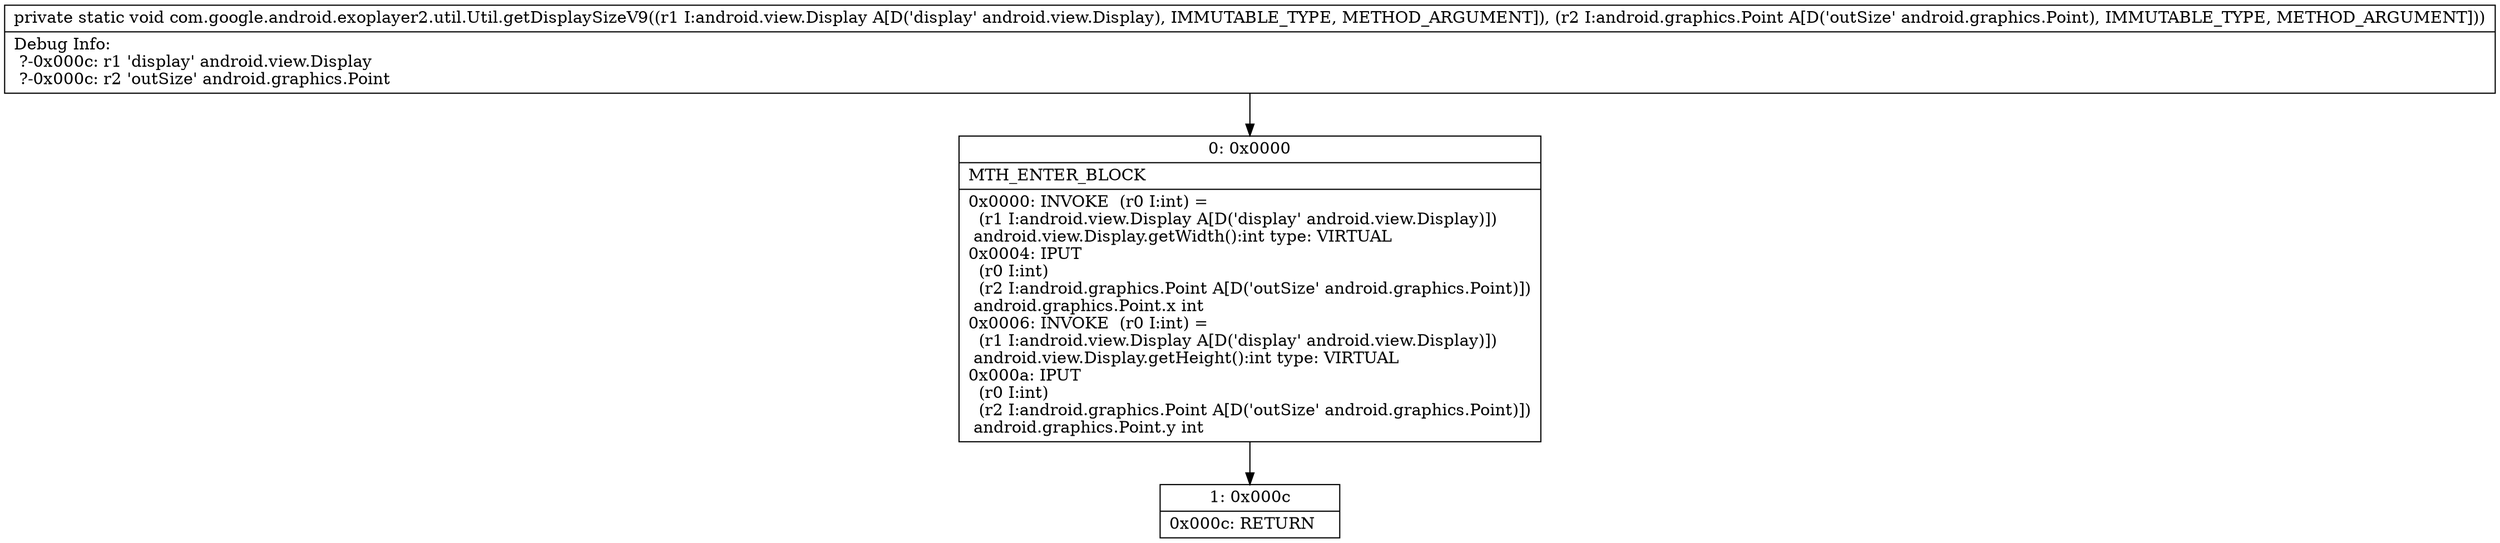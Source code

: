digraph "CFG forcom.google.android.exoplayer2.util.Util.getDisplaySizeV9(Landroid\/view\/Display;Landroid\/graphics\/Point;)V" {
Node_0 [shape=record,label="{0\:\ 0x0000|MTH_ENTER_BLOCK\l|0x0000: INVOKE  (r0 I:int) = \l  (r1 I:android.view.Display A[D('display' android.view.Display)])\l android.view.Display.getWidth():int type: VIRTUAL \l0x0004: IPUT  \l  (r0 I:int)\l  (r2 I:android.graphics.Point A[D('outSize' android.graphics.Point)])\l android.graphics.Point.x int \l0x0006: INVOKE  (r0 I:int) = \l  (r1 I:android.view.Display A[D('display' android.view.Display)])\l android.view.Display.getHeight():int type: VIRTUAL \l0x000a: IPUT  \l  (r0 I:int)\l  (r2 I:android.graphics.Point A[D('outSize' android.graphics.Point)])\l android.graphics.Point.y int \l}"];
Node_1 [shape=record,label="{1\:\ 0x000c|0x000c: RETURN   \l}"];
MethodNode[shape=record,label="{private static void com.google.android.exoplayer2.util.Util.getDisplaySizeV9((r1 I:android.view.Display A[D('display' android.view.Display), IMMUTABLE_TYPE, METHOD_ARGUMENT]), (r2 I:android.graphics.Point A[D('outSize' android.graphics.Point), IMMUTABLE_TYPE, METHOD_ARGUMENT]))  | Debug Info:\l  ?\-0x000c: r1 'display' android.view.Display\l  ?\-0x000c: r2 'outSize' android.graphics.Point\l}"];
MethodNode -> Node_0;
Node_0 -> Node_1;
}

